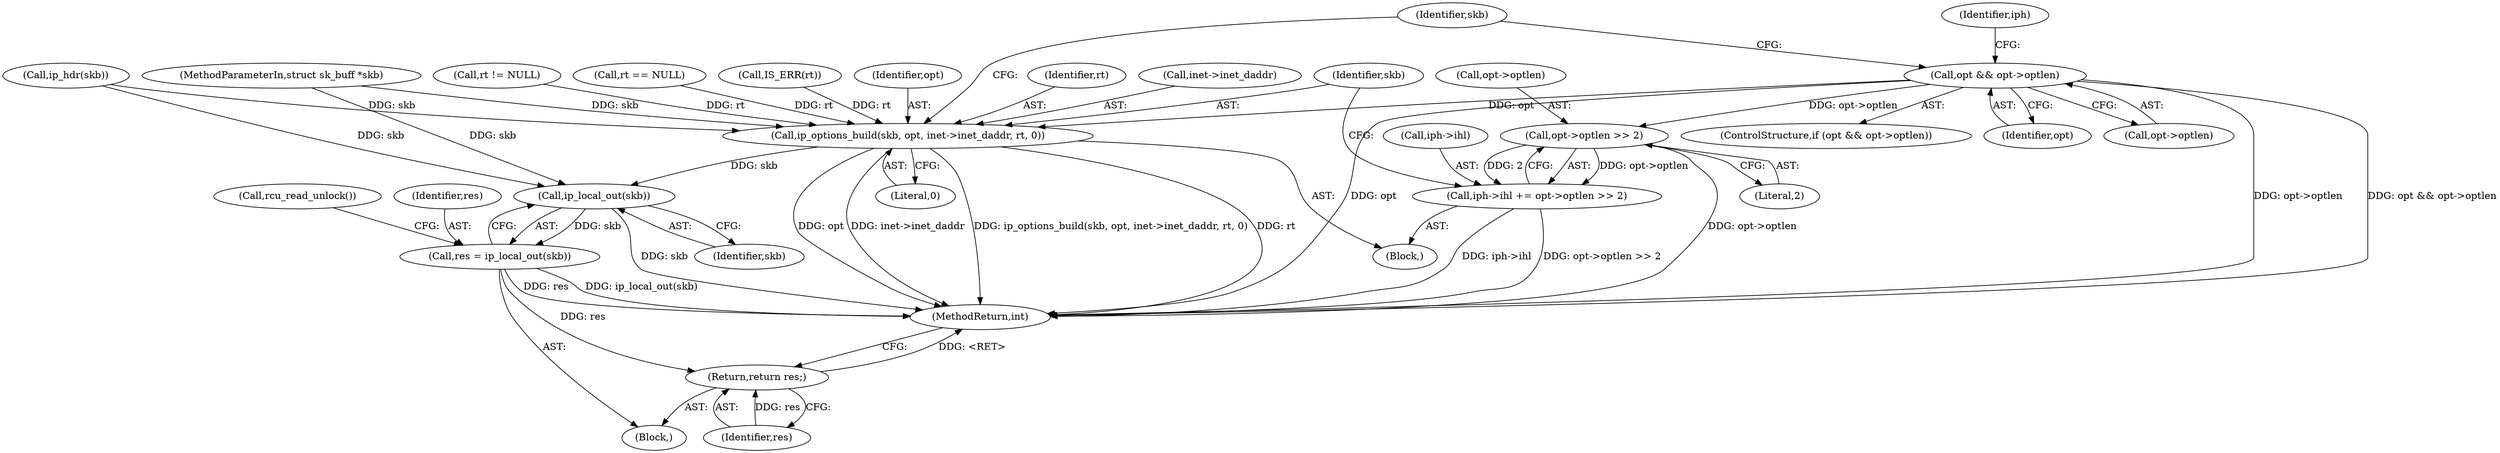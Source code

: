 digraph "1_linux_f6d8bd051c391c1c0458a30b2a7abcd939329259_22@pointer" {
"1000316" [label="(Call,opt && opt->optlen)"];
"1000326" [label="(Call,opt->optlen >> 2)"];
"1000322" [label="(Call,iph->ihl += opt->optlen >> 2)"];
"1000331" [label="(Call,ip_options_build(skb, opt, inet->inet_daddr, rt, 0))"];
"1000355" [label="(Call,ip_local_out(skb))"];
"1000353" [label="(Call,res = ip_local_out(skb))"];
"1000358" [label="(Return,return res;)"];
"1000327" [label="(Call,opt->optlen)"];
"1000337" [label="(Identifier,rt)"];
"1000334" [label="(Call,inet->inet_daddr)"];
"1000354" [label="(Identifier,res)"];
"1000321" [label="(Block,)"];
"1000323" [label="(Call,iph->ihl)"];
"1000315" [label="(ControlStructure,if (opt && opt->optlen))"];
"1000330" [label="(Literal,2)"];
"1000353" [label="(Call,res = ip_local_out(skb))"];
"1000316" [label="(Call,opt && opt->optlen)"];
"1000108" [label="(Block,)"];
"1000332" [label="(Identifier,skb)"];
"1000135" [label="(Call,rt != NULL)"];
"1000359" [label="(Identifier,res)"];
"1000317" [label="(Identifier,opt)"];
"1000239" [label="(Call,ip_hdr(skb))"];
"1000147" [label="(Call,rt == NULL)"];
"1000355" [label="(Call,ip_local_out(skb))"];
"1000356" [label="(Identifier,skb)"];
"1000357" [label="(Call,rcu_read_unlock())"];
"1000331" [label="(Call,ip_options_build(skb, opt, inet->inet_daddr, rt, 0))"];
"1000107" [label="(MethodParameterIn,struct sk_buff *skb)"];
"1000371" [label="(MethodReturn,int)"];
"1000193" [label="(Call,IS_ERR(rt))"];
"1000326" [label="(Call,opt->optlen >> 2)"];
"1000324" [label="(Identifier,iph)"];
"1000341" [label="(Identifier,skb)"];
"1000333" [label="(Identifier,opt)"];
"1000318" [label="(Call,opt->optlen)"];
"1000322" [label="(Call,iph->ihl += opt->optlen >> 2)"];
"1000338" [label="(Literal,0)"];
"1000358" [label="(Return,return res;)"];
"1000316" -> "1000315"  [label="AST: "];
"1000316" -> "1000317"  [label="CFG: "];
"1000316" -> "1000318"  [label="CFG: "];
"1000317" -> "1000316"  [label="AST: "];
"1000318" -> "1000316"  [label="AST: "];
"1000324" -> "1000316"  [label="CFG: "];
"1000341" -> "1000316"  [label="CFG: "];
"1000316" -> "1000371"  [label="DDG: opt->optlen"];
"1000316" -> "1000371"  [label="DDG: opt && opt->optlen"];
"1000316" -> "1000371"  [label="DDG: opt"];
"1000316" -> "1000326"  [label="DDG: opt->optlen"];
"1000316" -> "1000331"  [label="DDG: opt"];
"1000326" -> "1000322"  [label="AST: "];
"1000326" -> "1000330"  [label="CFG: "];
"1000327" -> "1000326"  [label="AST: "];
"1000330" -> "1000326"  [label="AST: "];
"1000322" -> "1000326"  [label="CFG: "];
"1000326" -> "1000371"  [label="DDG: opt->optlen"];
"1000326" -> "1000322"  [label="DDG: opt->optlen"];
"1000326" -> "1000322"  [label="DDG: 2"];
"1000322" -> "1000321"  [label="AST: "];
"1000323" -> "1000322"  [label="AST: "];
"1000332" -> "1000322"  [label="CFG: "];
"1000322" -> "1000371"  [label="DDG: opt->optlen >> 2"];
"1000322" -> "1000371"  [label="DDG: iph->ihl"];
"1000331" -> "1000321"  [label="AST: "];
"1000331" -> "1000338"  [label="CFG: "];
"1000332" -> "1000331"  [label="AST: "];
"1000333" -> "1000331"  [label="AST: "];
"1000334" -> "1000331"  [label="AST: "];
"1000337" -> "1000331"  [label="AST: "];
"1000338" -> "1000331"  [label="AST: "];
"1000341" -> "1000331"  [label="CFG: "];
"1000331" -> "1000371"  [label="DDG: inet->inet_daddr"];
"1000331" -> "1000371"  [label="DDG: ip_options_build(skb, opt, inet->inet_daddr, rt, 0)"];
"1000331" -> "1000371"  [label="DDG: opt"];
"1000331" -> "1000371"  [label="DDG: rt"];
"1000239" -> "1000331"  [label="DDG: skb"];
"1000107" -> "1000331"  [label="DDG: skb"];
"1000193" -> "1000331"  [label="DDG: rt"];
"1000147" -> "1000331"  [label="DDG: rt"];
"1000135" -> "1000331"  [label="DDG: rt"];
"1000331" -> "1000355"  [label="DDG: skb"];
"1000355" -> "1000353"  [label="AST: "];
"1000355" -> "1000356"  [label="CFG: "];
"1000356" -> "1000355"  [label="AST: "];
"1000353" -> "1000355"  [label="CFG: "];
"1000355" -> "1000371"  [label="DDG: skb"];
"1000355" -> "1000353"  [label="DDG: skb"];
"1000239" -> "1000355"  [label="DDG: skb"];
"1000107" -> "1000355"  [label="DDG: skb"];
"1000353" -> "1000108"  [label="AST: "];
"1000354" -> "1000353"  [label="AST: "];
"1000357" -> "1000353"  [label="CFG: "];
"1000353" -> "1000371"  [label="DDG: res"];
"1000353" -> "1000371"  [label="DDG: ip_local_out(skb)"];
"1000353" -> "1000358"  [label="DDG: res"];
"1000358" -> "1000108"  [label="AST: "];
"1000358" -> "1000359"  [label="CFG: "];
"1000359" -> "1000358"  [label="AST: "];
"1000371" -> "1000358"  [label="CFG: "];
"1000358" -> "1000371"  [label="DDG: <RET>"];
"1000359" -> "1000358"  [label="DDG: res"];
}
